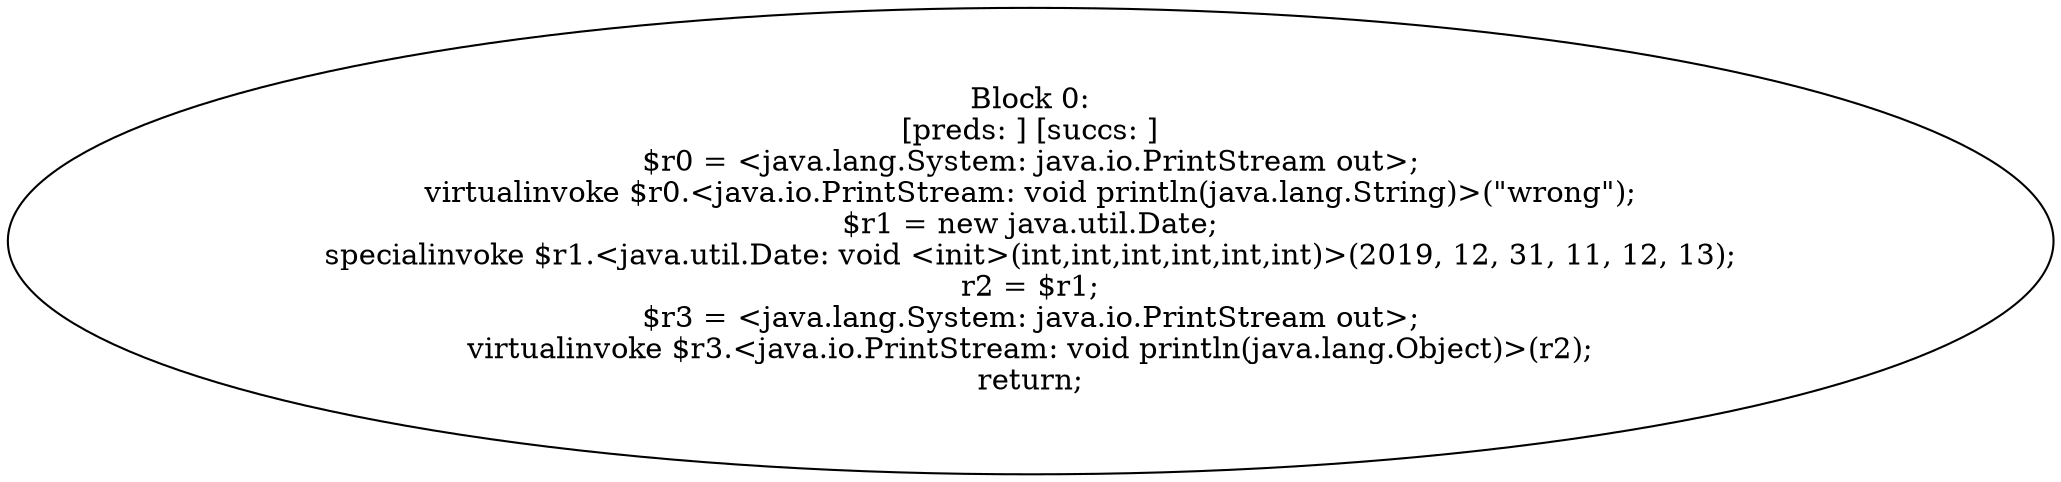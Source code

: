 digraph "unitGraph" {
    "Block 0:
[preds: ] [succs: ]
$r0 = <java.lang.System: java.io.PrintStream out>;
virtualinvoke $r0.<java.io.PrintStream: void println(java.lang.String)>(\"wrong\");
$r1 = new java.util.Date;
specialinvoke $r1.<java.util.Date: void <init>(int,int,int,int,int,int)>(2019, 12, 31, 11, 12, 13);
r2 = $r1;
$r3 = <java.lang.System: java.io.PrintStream out>;
virtualinvoke $r3.<java.io.PrintStream: void println(java.lang.Object)>(r2);
return;
"
}
